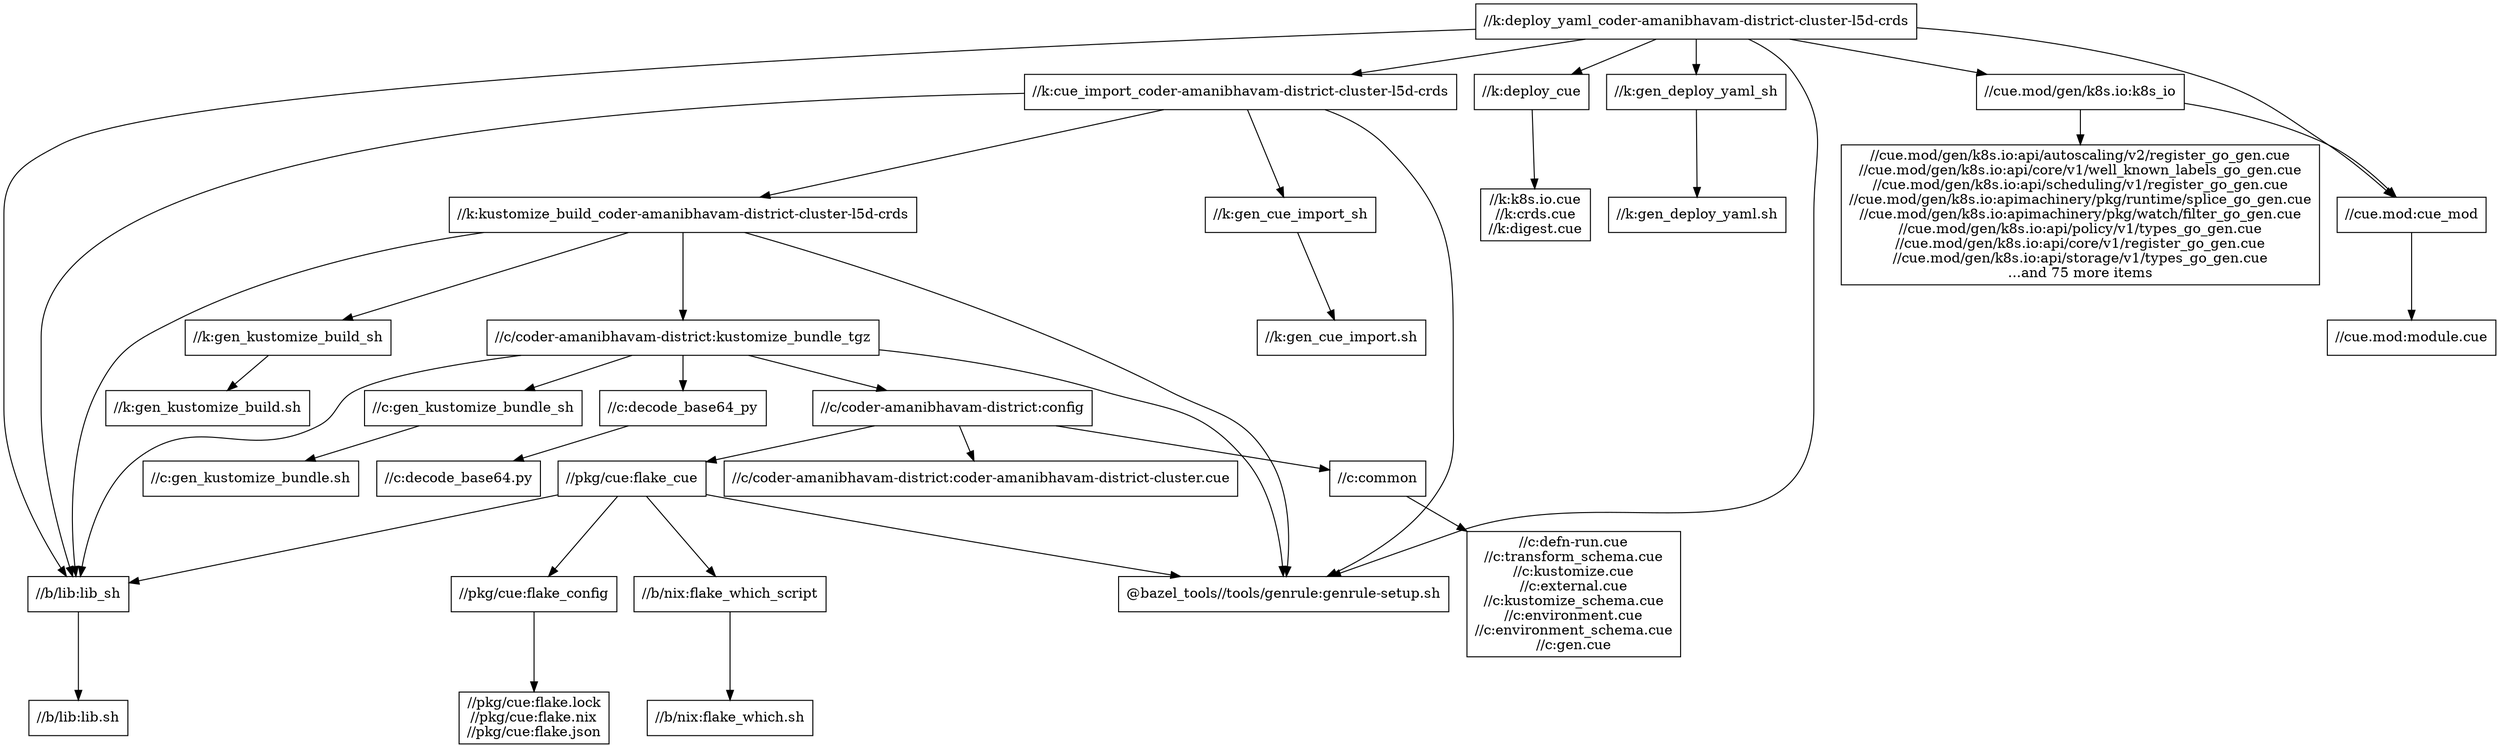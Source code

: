 digraph mygraph {
  node [shape=box];
  "//k:deploy_yaml_coder-amanibhavam-district-cluster-l5d-crds"
  "//k:deploy_yaml_coder-amanibhavam-district-cluster-l5d-crds" -> "//k:cue_import_coder-amanibhavam-district-cluster-l5d-crds"
  "//k:deploy_yaml_coder-amanibhavam-district-cluster-l5d-crds" -> "//k:deploy_cue"
  "//k:deploy_yaml_coder-amanibhavam-district-cluster-l5d-crds" -> "//k:gen_deploy_yaml_sh"
  "//k:deploy_yaml_coder-amanibhavam-district-cluster-l5d-crds" -> "//cue.mod:cue_mod"
  "//k:deploy_yaml_coder-amanibhavam-district-cluster-l5d-crds" -> "//cue.mod/gen/k8s.io:k8s_io"
  "//k:deploy_yaml_coder-amanibhavam-district-cluster-l5d-crds" -> "//b/lib:lib_sh"
  "//k:deploy_yaml_coder-amanibhavam-district-cluster-l5d-crds" -> "@bazel_tools//tools/genrule:genrule-setup.sh"
  "//k:gen_deploy_yaml_sh"
  "//k:gen_deploy_yaml_sh" -> "//k:gen_deploy_yaml.sh"
  "//k:cue_import_coder-amanibhavam-district-cluster-l5d-crds"
  "//k:cue_import_coder-amanibhavam-district-cluster-l5d-crds" -> "//k:kustomize_build_coder-amanibhavam-district-cluster-l5d-crds"
  "//k:cue_import_coder-amanibhavam-district-cluster-l5d-crds" -> "//k:gen_cue_import_sh"
  "//k:cue_import_coder-amanibhavam-district-cluster-l5d-crds" -> "//b/lib:lib_sh"
  "//k:cue_import_coder-amanibhavam-district-cluster-l5d-crds" -> "@bazel_tools//tools/genrule:genrule-setup.sh"
  "//k:gen_cue_import_sh"
  "//k:gen_cue_import_sh" -> "//k:gen_cue_import.sh"
  "//k:gen_cue_import.sh"
  "//cue.mod/gen/k8s.io:k8s_io"
  "//cue.mod/gen/k8s.io:k8s_io" -> "//cue.mod/gen/k8s.io:api/autoscaling/v2/register_go_gen.cue\n//cue.mod/gen/k8s.io:api/core/v1/well_known_labels_go_gen.cue\n//cue.mod/gen/k8s.io:api/scheduling/v1/register_go_gen.cue\n//cue.mod/gen/k8s.io:apimachinery/pkg/runtime/splice_go_gen.cue\n//cue.mod/gen/k8s.io:apimachinery/pkg/watch/filter_go_gen.cue\n//cue.mod/gen/k8s.io:api/policy/v1/types_go_gen.cue\n//cue.mod/gen/k8s.io:api/core/v1/register_go_gen.cue\n//cue.mod/gen/k8s.io:api/storage/v1/types_go_gen.cue\n...and 75 more items"
  "//cue.mod/gen/k8s.io:k8s_io" -> "//cue.mod:cue_mod"
  "//cue.mod:cue_mod"
  "//cue.mod:cue_mod" -> "//cue.mod:module.cue"
  "//cue.mod:module.cue"
  "//k:gen_deploy_yaml.sh"
  "//k:kustomize_build_coder-amanibhavam-district-cluster-l5d-crds"
  "//k:kustomize_build_coder-amanibhavam-district-cluster-l5d-crds" -> "//k:gen_kustomize_build_sh"
  "//k:kustomize_build_coder-amanibhavam-district-cluster-l5d-crds" -> "//c/coder-amanibhavam-district:kustomize_bundle_tgz"
  "//k:kustomize_build_coder-amanibhavam-district-cluster-l5d-crds" -> "//b/lib:lib_sh"
  "//k:kustomize_build_coder-amanibhavam-district-cluster-l5d-crds" -> "@bazel_tools//tools/genrule:genrule-setup.sh"
  "//k:gen_kustomize_build_sh"
  "//k:gen_kustomize_build_sh" -> "//k:gen_kustomize_build.sh"
  "//cue.mod/gen/k8s.io:api/autoscaling/v2/register_go_gen.cue\n//cue.mod/gen/k8s.io:api/core/v1/well_known_labels_go_gen.cue\n//cue.mod/gen/k8s.io:api/scheduling/v1/register_go_gen.cue\n//cue.mod/gen/k8s.io:apimachinery/pkg/runtime/splice_go_gen.cue\n//cue.mod/gen/k8s.io:apimachinery/pkg/watch/filter_go_gen.cue\n//cue.mod/gen/k8s.io:api/policy/v1/types_go_gen.cue\n//cue.mod/gen/k8s.io:api/core/v1/register_go_gen.cue\n//cue.mod/gen/k8s.io:api/storage/v1/types_go_gen.cue\n...and 75 more items"
  "//c/coder-amanibhavam-district:kustomize_bundle_tgz"
  "//c/coder-amanibhavam-district:kustomize_bundle_tgz" -> "//c/coder-amanibhavam-district:config"
  "//c/coder-amanibhavam-district:kustomize_bundle_tgz" -> "@bazel_tools//tools/genrule:genrule-setup.sh"
  "//c/coder-amanibhavam-district:kustomize_bundle_tgz" -> "//c:gen_kustomize_bundle_sh"
  "//c/coder-amanibhavam-district:kustomize_bundle_tgz" -> "//c:decode_base64_py"
  "//c/coder-amanibhavam-district:kustomize_bundle_tgz" -> "//b/lib:lib_sh"
  "//c:gen_kustomize_bundle_sh"
  "//c:gen_kustomize_bundle_sh" -> "//c:gen_kustomize_bundle.sh"
  "//c:gen_kustomize_bundle.sh"
  "//c/coder-amanibhavam-district:config"
  "//c/coder-amanibhavam-district:config" -> "//c/coder-amanibhavam-district:coder-amanibhavam-district-cluster.cue"
  "//c/coder-amanibhavam-district:config" -> "//c:common"
  "//c/coder-amanibhavam-district:config" -> "//pkg/cue:flake_cue"
  "//c:common"
  "//c:common" -> "//c:defn-run.cue\n//c:transform_schema.cue\n//c:kustomize.cue\n//c:external.cue\n//c:kustomize_schema.cue\n//c:environment.cue\n//c:environment_schema.cue\n//c:gen.cue"
  "//c:defn-run.cue\n//c:transform_schema.cue\n//c:kustomize.cue\n//c:external.cue\n//c:kustomize_schema.cue\n//c:environment.cue\n//c:environment_schema.cue\n//c:gen.cue"
  "//c/coder-amanibhavam-district:coder-amanibhavam-district-cluster.cue"
  "//c:decode_base64_py"
  "//c:decode_base64_py" -> "//c:decode_base64.py"
  "//c:decode_base64.py"
  "//pkg/cue:flake_cue"
  "//pkg/cue:flake_cue" -> "//pkg/cue:flake_config"
  "//pkg/cue:flake_cue" -> "@bazel_tools//tools/genrule:genrule-setup.sh"
  "//pkg/cue:flake_cue" -> "//b/lib:lib_sh"
  "//pkg/cue:flake_cue" -> "//b/nix:flake_which_script"
  "//b/nix:flake_which_script"
  "//b/nix:flake_which_script" -> "//b/nix:flake_which.sh"
  "@bazel_tools//tools/genrule:genrule-setup.sh"
  "//pkg/cue:flake_config"
  "//pkg/cue:flake_config" -> "//pkg/cue:flake.lock\n//pkg/cue:flake.nix\n//pkg/cue:flake.json"
  "//pkg/cue:flake.lock\n//pkg/cue:flake.nix\n//pkg/cue:flake.json"
  "//k:deploy_cue"
  "//k:deploy_cue" -> "//k:k8s.io.cue\n//k:crds.cue\n//k:digest.cue"
  "//k:k8s.io.cue\n//k:crds.cue\n//k:digest.cue"
  "//k:gen_kustomize_build.sh"
  "//b/lib:lib_sh"
  "//b/lib:lib_sh" -> "//b/lib:lib.sh"
  "//b/lib:lib.sh"
  "//b/nix:flake_which.sh"
}
